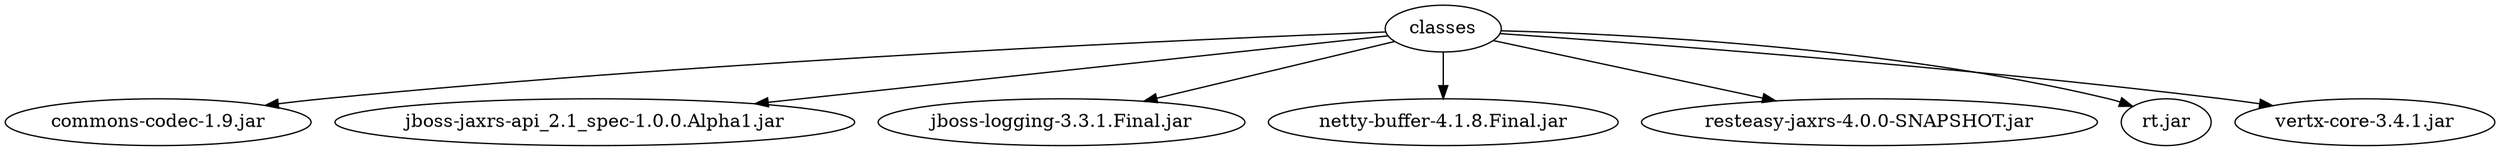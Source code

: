 digraph "summary" {
  "classes"                                          -> "commons-codec-1.9.jar";
  "classes"                                          -> "jboss-jaxrs-api_2.1_spec-1.0.0.Alpha1.jar";
  "classes"                                          -> "jboss-logging-3.3.1.Final.jar";
  "classes"                                          -> "netty-buffer-4.1.8.Final.jar";
  "classes"                                          -> "resteasy-jaxrs-4.0.0-SNAPSHOT.jar";
  "classes"                                          -> "rt.jar";
  "classes"                                          -> "vertx-core-3.4.1.jar";
}
